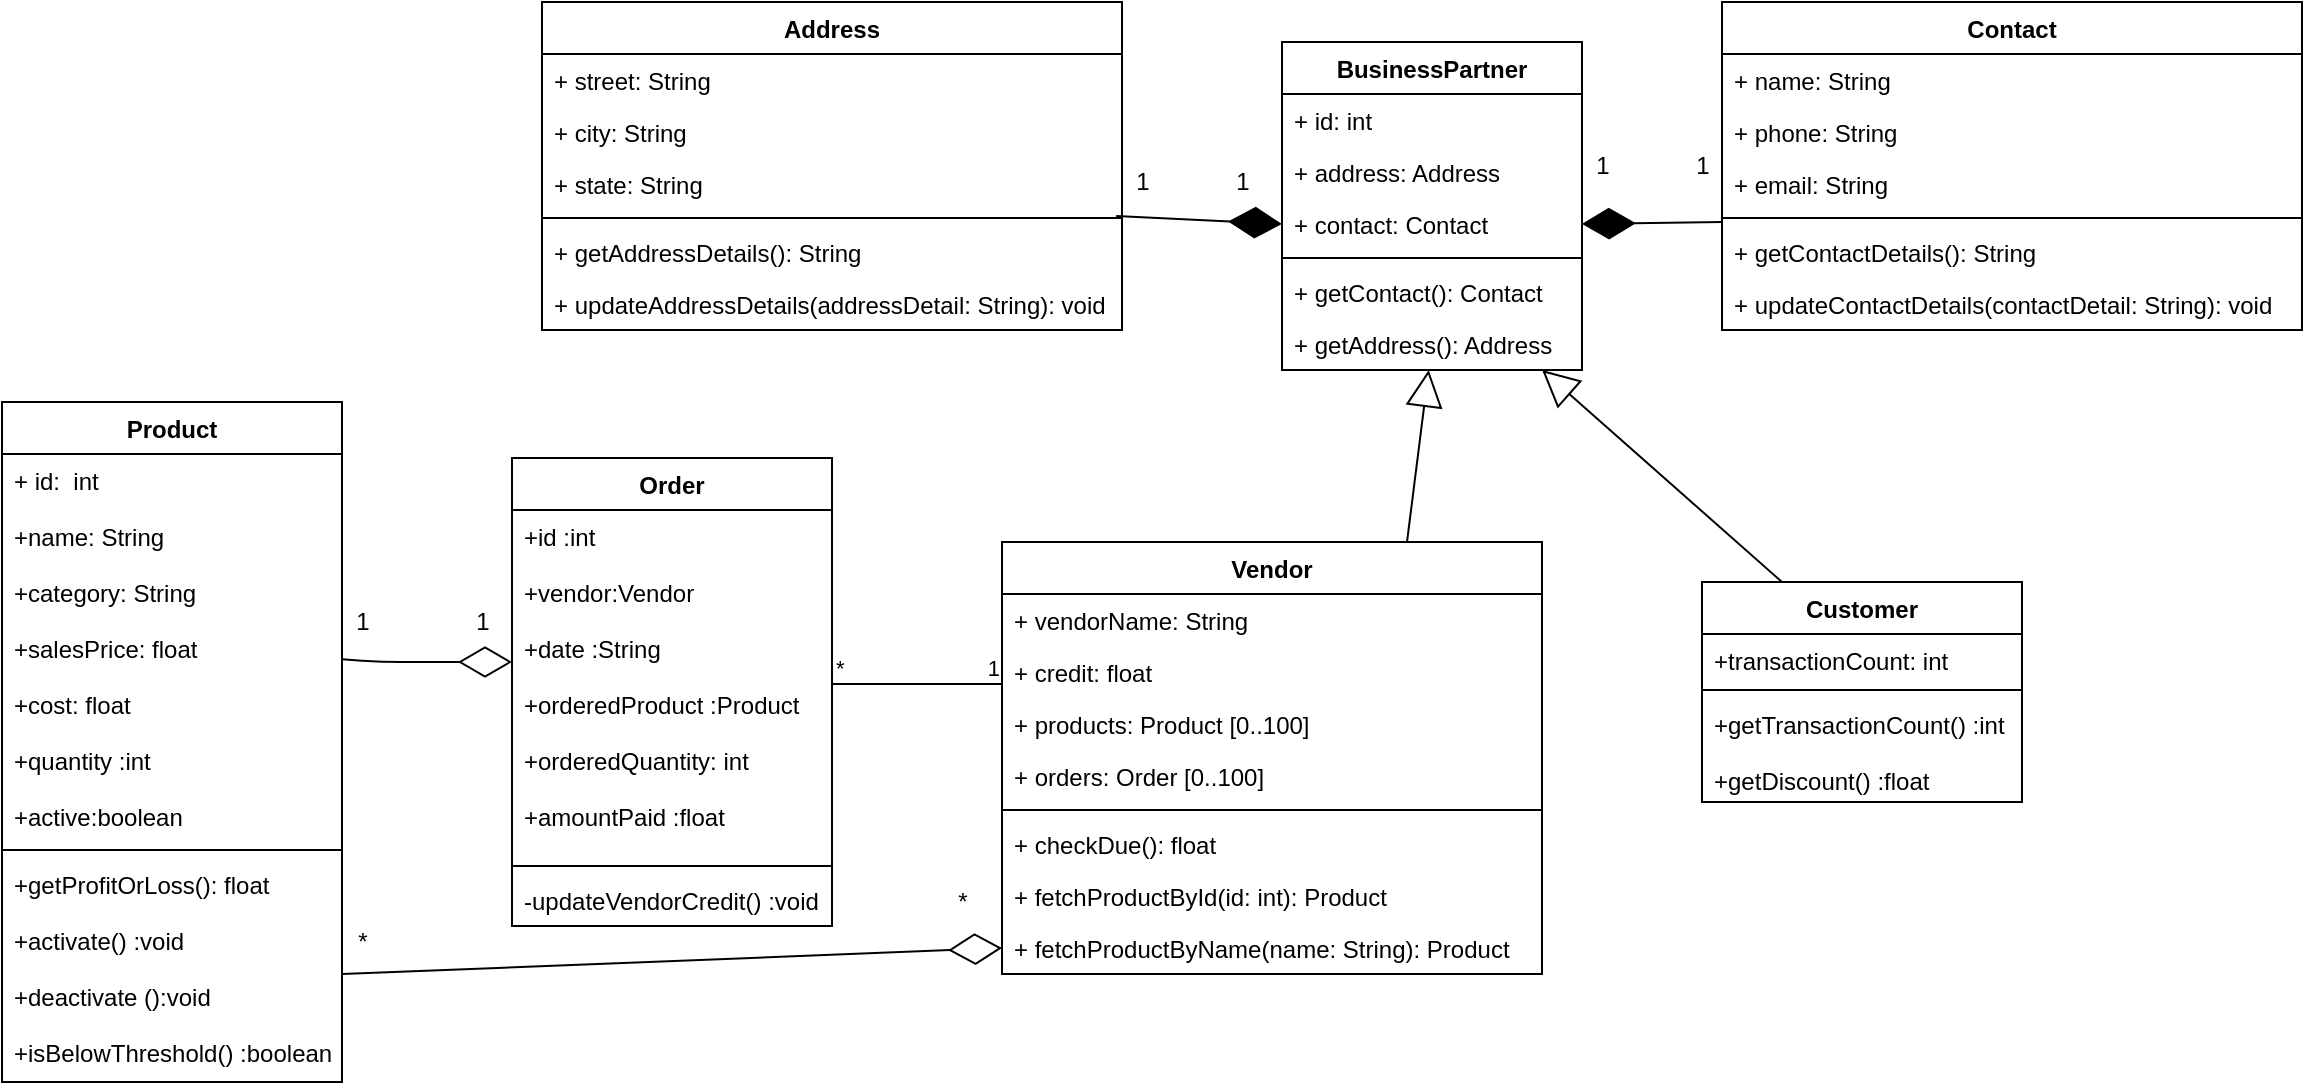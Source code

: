 <mxfile version="14.1.9" type="device"><diagram id="domObTGa2cGvw8GznO2Z" name="Page-1"><mxGraphModel dx="868" dy="1525" grid="1" gridSize="10" guides="1" tooltips="1" connect="1" arrows="1" fold="1" page="1" pageScale="1" pageWidth="850" pageHeight="1100" math="0" shadow="0"><root><mxCell id="0"/><mxCell id="1" parent="0"/><mxCell id="_4LUymMwbodAW7LjlZaq-1" value="Product" style="swimlane;fontStyle=1;align=center;verticalAlign=top;childLayout=stackLayout;horizontal=1;startSize=26;horizontalStack=0;resizeParent=1;resizeParentMax=0;resizeLast=0;collapsible=1;marginBottom=0;" parent="1" vertex="1"><mxGeometry x="10" y="-50" width="170" height="340" as="geometry"/></mxCell><mxCell id="_4LUymMwbodAW7LjlZaq-2" value="+ id:  int&#10;&#10;+name: String&#10;&#10;+category: String&#10;&#10;+salesPrice: float&#10;&#10;+cost: float&#10;&#10;+quantity :int&#10;&#10;+active:boolean&#10;" style="text;strokeColor=none;fillColor=none;align=left;verticalAlign=top;spacingLeft=4;spacingRight=4;overflow=hidden;rotatable=0;points=[[0,0.5],[1,0.5]];portConstraint=eastwest;" parent="_4LUymMwbodAW7LjlZaq-1" vertex="1"><mxGeometry y="26" width="170" height="194" as="geometry"/></mxCell><mxCell id="_4LUymMwbodAW7LjlZaq-3" value="" style="line;strokeWidth=1;fillColor=none;align=left;verticalAlign=middle;spacingTop=-1;spacingLeft=3;spacingRight=3;rotatable=0;labelPosition=right;points=[];portConstraint=eastwest;" parent="_4LUymMwbodAW7LjlZaq-1" vertex="1"><mxGeometry y="220" width="170" height="8" as="geometry"/></mxCell><mxCell id="_4LUymMwbodAW7LjlZaq-4" value="+getProfitOrLoss(): float&#10;&#10;+activate() :void&#10;&#10;+deactivate ():void&#10;&#10;+isBelowThreshold() :boolean&#10;" style="text;strokeColor=none;fillColor=none;align=left;verticalAlign=top;spacingLeft=4;spacingRight=4;overflow=hidden;rotatable=0;points=[[0,0.5],[1,0.5]];portConstraint=eastwest;" parent="_4LUymMwbodAW7LjlZaq-1" vertex="1"><mxGeometry y="228" width="170" height="112" as="geometry"/></mxCell><mxCell id="lI6-NIxdjg2Oa6dozj8g-1" value="Order" style="swimlane;fontStyle=1;align=center;verticalAlign=top;childLayout=stackLayout;horizontal=1;startSize=26;horizontalStack=0;resizeParent=1;resizeParentMax=0;resizeLast=0;collapsible=1;marginBottom=0;" vertex="1" parent="1"><mxGeometry x="265" y="-22" width="160" height="234" as="geometry"/></mxCell><mxCell id="lI6-NIxdjg2Oa6dozj8g-2" value="+id :int&#10;&#10;+vendor:Vendor&#10;&#10;+date :String&#10;&#10;+orderedProduct :Product&#10;&#10;+orderedQuantity: int&#10;&#10;+amountPaid :float&#10;&#10;" style="text;strokeColor=none;fillColor=none;align=left;verticalAlign=top;spacingLeft=4;spacingRight=4;overflow=hidden;rotatable=0;points=[[0,0.5],[1,0.5]];portConstraint=eastwest;" vertex="1" parent="lI6-NIxdjg2Oa6dozj8g-1"><mxGeometry y="26" width="160" height="174" as="geometry"/></mxCell><mxCell id="lI6-NIxdjg2Oa6dozj8g-3" value="" style="line;strokeWidth=1;fillColor=none;align=left;verticalAlign=middle;spacingTop=-1;spacingLeft=3;spacingRight=3;rotatable=0;labelPosition=right;points=[];portConstraint=eastwest;" vertex="1" parent="lI6-NIxdjg2Oa6dozj8g-1"><mxGeometry y="200" width="160" height="8" as="geometry"/></mxCell><mxCell id="lI6-NIxdjg2Oa6dozj8g-4" value="-updateVendorCredit() :void" style="text;strokeColor=none;fillColor=none;align=left;verticalAlign=top;spacingLeft=4;spacingRight=4;overflow=hidden;rotatable=0;points=[[0,0.5],[1,0.5]];portConstraint=eastwest;" vertex="1" parent="lI6-NIxdjg2Oa6dozj8g-1"><mxGeometry y="208" width="160" height="26" as="geometry"/></mxCell><mxCell id="lI6-NIxdjg2Oa6dozj8g-9" value="Customer" style="swimlane;fontStyle=1;align=center;verticalAlign=top;childLayout=stackLayout;horizontal=1;startSize=26;horizontalStack=0;resizeParent=1;resizeParentMax=0;resizeLast=0;collapsible=1;marginBottom=0;" vertex="1" parent="1"><mxGeometry x="860" y="40" width="160" height="110" as="geometry"/></mxCell><mxCell id="lI6-NIxdjg2Oa6dozj8g-10" value="+transactionCount: int&#10;" style="text;strokeColor=none;fillColor=none;align=left;verticalAlign=top;spacingLeft=4;spacingRight=4;overflow=hidden;rotatable=0;points=[[0,0.5],[1,0.5]];portConstraint=eastwest;" vertex="1" parent="lI6-NIxdjg2Oa6dozj8g-9"><mxGeometry y="26" width="160" height="24" as="geometry"/></mxCell><mxCell id="lI6-NIxdjg2Oa6dozj8g-11" value="" style="line;strokeWidth=1;fillColor=none;align=left;verticalAlign=middle;spacingTop=-1;spacingLeft=3;spacingRight=3;rotatable=0;labelPosition=right;points=[];portConstraint=eastwest;" vertex="1" parent="lI6-NIxdjg2Oa6dozj8g-9"><mxGeometry y="50" width="160" height="8" as="geometry"/></mxCell><mxCell id="lI6-NIxdjg2Oa6dozj8g-12" value="+getTransactionCount() :int&#10;&#10;+getDiscount() :float" style="text;strokeColor=none;fillColor=none;align=left;verticalAlign=top;spacingLeft=4;spacingRight=4;overflow=hidden;rotatable=0;points=[[0,0.5],[1,0.5]];portConstraint=eastwest;" vertex="1" parent="lI6-NIxdjg2Oa6dozj8g-9"><mxGeometry y="58" width="160" height="52" as="geometry"/></mxCell><mxCell id="lI6-NIxdjg2Oa6dozj8g-14" value="Vendor" style="swimlane;fontStyle=1;align=center;verticalAlign=top;childLayout=stackLayout;horizontal=1;startSize=26;horizontalStack=0;resizeParent=1;resizeParentMax=0;resizeLast=0;collapsible=1;marginBottom=0;" vertex="1" parent="1"><mxGeometry x="510" y="20" width="270" height="216" as="geometry"><mxRectangle x="200" y="120" width="80" height="26" as="alternateBounds"/></mxGeometry></mxCell><mxCell id="lI6-NIxdjg2Oa6dozj8g-15" value="+ vendorName: String" style="text;strokeColor=none;fillColor=none;align=left;verticalAlign=top;spacingLeft=4;spacingRight=4;overflow=hidden;rotatable=0;points=[[0,0.5],[1,0.5]];portConstraint=eastwest;" vertex="1" parent="lI6-NIxdjg2Oa6dozj8g-14"><mxGeometry y="26" width="270" height="26" as="geometry"/></mxCell><mxCell id="lI6-NIxdjg2Oa6dozj8g-16" value="+ credit: float" style="text;strokeColor=none;fillColor=none;align=left;verticalAlign=top;spacingLeft=4;spacingRight=4;overflow=hidden;rotatable=0;points=[[0,0.5],[1,0.5]];portConstraint=eastwest;" vertex="1" parent="lI6-NIxdjg2Oa6dozj8g-14"><mxGeometry y="52" width="270" height="26" as="geometry"/></mxCell><mxCell id="lI6-NIxdjg2Oa6dozj8g-17" value="+ products: Product [0..100]" style="text;strokeColor=none;fillColor=none;align=left;verticalAlign=top;spacingLeft=4;spacingRight=4;overflow=hidden;rotatable=0;points=[[0,0.5],[1,0.5]];portConstraint=eastwest;" vertex="1" parent="lI6-NIxdjg2Oa6dozj8g-14"><mxGeometry y="78" width="270" height="26" as="geometry"/></mxCell><mxCell id="lI6-NIxdjg2Oa6dozj8g-18" value="+ orders: Order [0..100]" style="text;strokeColor=none;fillColor=none;align=left;verticalAlign=top;spacingLeft=4;spacingRight=4;overflow=hidden;rotatable=0;points=[[0,0.5],[1,0.5]];portConstraint=eastwest;" vertex="1" parent="lI6-NIxdjg2Oa6dozj8g-14"><mxGeometry y="104" width="270" height="26" as="geometry"/></mxCell><mxCell id="lI6-NIxdjg2Oa6dozj8g-19" value="" style="line;strokeWidth=1;fillColor=none;align=left;verticalAlign=middle;spacingTop=-1;spacingLeft=3;spacingRight=3;rotatable=0;labelPosition=right;points=[];portConstraint=eastwest;" vertex="1" parent="lI6-NIxdjg2Oa6dozj8g-14"><mxGeometry y="130" width="270" height="8" as="geometry"/></mxCell><mxCell id="lI6-NIxdjg2Oa6dozj8g-20" value="+ checkDue(): float" style="text;strokeColor=none;fillColor=none;align=left;verticalAlign=top;spacingLeft=4;spacingRight=4;overflow=hidden;rotatable=0;points=[[0,0.5],[1,0.5]];portConstraint=eastwest;" vertex="1" parent="lI6-NIxdjg2Oa6dozj8g-14"><mxGeometry y="138" width="270" height="26" as="geometry"/></mxCell><mxCell id="lI6-NIxdjg2Oa6dozj8g-21" value="+ fetchProductById(id: int): Product" style="text;strokeColor=none;fillColor=none;align=left;verticalAlign=top;spacingLeft=4;spacingRight=4;overflow=hidden;rotatable=0;points=[[0,0.5],[1,0.5]];portConstraint=eastwest;" vertex="1" parent="lI6-NIxdjg2Oa6dozj8g-14"><mxGeometry y="164" width="270" height="26" as="geometry"/></mxCell><mxCell id="lI6-NIxdjg2Oa6dozj8g-22" value="+ fetchProductByName(name: String): Product" style="text;strokeColor=none;fillColor=none;align=left;verticalAlign=top;spacingLeft=4;spacingRight=4;overflow=hidden;rotatable=0;points=[[0,0.5],[1,0.5]];portConstraint=eastwest;" vertex="1" parent="lI6-NIxdjg2Oa6dozj8g-14"><mxGeometry y="190" width="270" height="26" as="geometry"/></mxCell><mxCell id="lI6-NIxdjg2Oa6dozj8g-23" value="BusinessPartner" style="swimlane;fontStyle=1;align=center;verticalAlign=top;childLayout=stackLayout;horizontal=1;startSize=26;horizontalStack=0;resizeParent=1;resizeParentMax=0;resizeLast=0;collapsible=1;marginBottom=0;" vertex="1" parent="1"><mxGeometry x="650" y="-230" width="150" height="164" as="geometry"><mxRectangle x="200" y="120" width="80" height="26" as="alternateBounds"/></mxGeometry></mxCell><mxCell id="lI6-NIxdjg2Oa6dozj8g-24" value="+ id: int" style="text;strokeColor=none;fillColor=none;align=left;verticalAlign=top;spacingLeft=4;spacingRight=4;overflow=hidden;rotatable=0;points=[[0,0.5],[1,0.5]];portConstraint=eastwest;" vertex="1" parent="lI6-NIxdjg2Oa6dozj8g-23"><mxGeometry y="26" width="150" height="26" as="geometry"/></mxCell><mxCell id="lI6-NIxdjg2Oa6dozj8g-25" value="+ address: Address" style="text;strokeColor=none;fillColor=none;align=left;verticalAlign=top;spacingLeft=4;spacingRight=4;overflow=hidden;rotatable=0;points=[[0,0.5],[1,0.5]];portConstraint=eastwest;" vertex="1" parent="lI6-NIxdjg2Oa6dozj8g-23"><mxGeometry y="52" width="150" height="26" as="geometry"/></mxCell><mxCell id="lI6-NIxdjg2Oa6dozj8g-26" value="+ contact: Contact" style="text;strokeColor=none;fillColor=none;align=left;verticalAlign=top;spacingLeft=4;spacingRight=4;overflow=hidden;rotatable=0;points=[[0,0.5],[1,0.5]];portConstraint=eastwest;" vertex="1" parent="lI6-NIxdjg2Oa6dozj8g-23"><mxGeometry y="78" width="150" height="26" as="geometry"/></mxCell><mxCell id="lI6-NIxdjg2Oa6dozj8g-27" value="" style="line;strokeWidth=1;fillColor=none;align=left;verticalAlign=middle;spacingTop=-1;spacingLeft=3;spacingRight=3;rotatable=0;labelPosition=right;points=[];portConstraint=eastwest;" vertex="1" parent="lI6-NIxdjg2Oa6dozj8g-23"><mxGeometry y="104" width="150" height="8" as="geometry"/></mxCell><mxCell id="lI6-NIxdjg2Oa6dozj8g-28" value="+ getContact(): Contact" style="text;strokeColor=none;fillColor=none;align=left;verticalAlign=top;spacingLeft=4;spacingRight=4;overflow=hidden;rotatable=0;points=[[0,0.5],[1,0.5]];portConstraint=eastwest;" vertex="1" parent="lI6-NIxdjg2Oa6dozj8g-23"><mxGeometry y="112" width="150" height="26" as="geometry"/></mxCell><mxCell id="lI6-NIxdjg2Oa6dozj8g-29" value="+ getAddress(): Address" style="text;strokeColor=none;fillColor=none;align=left;verticalAlign=top;spacingLeft=4;spacingRight=4;overflow=hidden;rotatable=0;points=[[0,0.5],[1,0.5]];portConstraint=eastwest;" vertex="1" parent="lI6-NIxdjg2Oa6dozj8g-23"><mxGeometry y="138" width="150" height="26" as="geometry"/></mxCell><mxCell id="lI6-NIxdjg2Oa6dozj8g-38" value="Contact" style="swimlane;fontStyle=1;align=center;verticalAlign=top;childLayout=stackLayout;horizontal=1;startSize=26;horizontalStack=0;resizeParent=1;resizeParentMax=0;resizeLast=0;collapsible=1;marginBottom=0;" vertex="1" parent="1"><mxGeometry x="870" y="-250" width="290" height="164" as="geometry"><mxRectangle x="200" y="120" width="80" height="26" as="alternateBounds"/></mxGeometry></mxCell><mxCell id="lI6-NIxdjg2Oa6dozj8g-39" value="+ name: String" style="text;strokeColor=none;fillColor=none;align=left;verticalAlign=top;spacingLeft=4;spacingRight=4;overflow=hidden;rotatable=0;points=[[0,0.5],[1,0.5]];portConstraint=eastwest;" vertex="1" parent="lI6-NIxdjg2Oa6dozj8g-38"><mxGeometry y="26" width="290" height="26" as="geometry"/></mxCell><mxCell id="lI6-NIxdjg2Oa6dozj8g-40" value="+ phone: String" style="text;strokeColor=none;fillColor=none;align=left;verticalAlign=top;spacingLeft=4;spacingRight=4;overflow=hidden;rotatable=0;points=[[0,0.5],[1,0.5]];portConstraint=eastwest;" vertex="1" parent="lI6-NIxdjg2Oa6dozj8g-38"><mxGeometry y="52" width="290" height="26" as="geometry"/></mxCell><mxCell id="lI6-NIxdjg2Oa6dozj8g-41" value="+ email: String" style="text;strokeColor=none;fillColor=none;align=left;verticalAlign=top;spacingLeft=4;spacingRight=4;overflow=hidden;rotatable=0;points=[[0,0.5],[1,0.5]];portConstraint=eastwest;" vertex="1" parent="lI6-NIxdjg2Oa6dozj8g-38"><mxGeometry y="78" width="290" height="26" as="geometry"/></mxCell><mxCell id="lI6-NIxdjg2Oa6dozj8g-42" value="" style="line;strokeWidth=1;fillColor=none;align=left;verticalAlign=middle;spacingTop=-1;spacingLeft=3;spacingRight=3;rotatable=0;labelPosition=right;points=[];portConstraint=eastwest;" vertex="1" parent="lI6-NIxdjg2Oa6dozj8g-38"><mxGeometry y="104" width="290" height="8" as="geometry"/></mxCell><mxCell id="lI6-NIxdjg2Oa6dozj8g-43" value="+ getContactDetails(): String" style="text;strokeColor=none;fillColor=none;align=left;verticalAlign=top;spacingLeft=4;spacingRight=4;overflow=hidden;rotatable=0;points=[[0,0.5],[1,0.5]];portConstraint=eastwest;" vertex="1" parent="lI6-NIxdjg2Oa6dozj8g-38"><mxGeometry y="112" width="290" height="26" as="geometry"/></mxCell><mxCell id="lI6-NIxdjg2Oa6dozj8g-44" value="+ updateContactDetails(contactDetail: String): void" style="text;strokeColor=none;fillColor=none;align=left;verticalAlign=top;spacingLeft=4;spacingRight=4;overflow=hidden;rotatable=0;points=[[0,0.5],[1,0.5]];portConstraint=eastwest;" vertex="1" parent="lI6-NIxdjg2Oa6dozj8g-38"><mxGeometry y="138" width="290" height="26" as="geometry"/></mxCell><mxCell id="lI6-NIxdjg2Oa6dozj8g-45" value="Address" style="swimlane;fontStyle=1;align=center;verticalAlign=top;childLayout=stackLayout;horizontal=1;startSize=26;horizontalStack=0;resizeParent=1;resizeParentMax=0;resizeLast=0;collapsible=1;marginBottom=0;" vertex="1" parent="1"><mxGeometry x="280" y="-250" width="290" height="164" as="geometry"><mxRectangle x="200" y="120" width="80" height="26" as="alternateBounds"/></mxGeometry></mxCell><mxCell id="lI6-NIxdjg2Oa6dozj8g-46" value="+ street: String" style="text;strokeColor=none;fillColor=none;align=left;verticalAlign=top;spacingLeft=4;spacingRight=4;overflow=hidden;rotatable=0;points=[[0,0.5],[1,0.5]];portConstraint=eastwest;" vertex="1" parent="lI6-NIxdjg2Oa6dozj8g-45"><mxGeometry y="26" width="290" height="26" as="geometry"/></mxCell><mxCell id="lI6-NIxdjg2Oa6dozj8g-47" value="+ city: String" style="text;strokeColor=none;fillColor=none;align=left;verticalAlign=top;spacingLeft=4;spacingRight=4;overflow=hidden;rotatable=0;points=[[0,0.5],[1,0.5]];portConstraint=eastwest;" vertex="1" parent="lI6-NIxdjg2Oa6dozj8g-45"><mxGeometry y="52" width="290" height="26" as="geometry"/></mxCell><mxCell id="lI6-NIxdjg2Oa6dozj8g-48" value="+ state: String" style="text;strokeColor=none;fillColor=none;align=left;verticalAlign=top;spacingLeft=4;spacingRight=4;overflow=hidden;rotatable=0;points=[[0,0.5],[1,0.5]];portConstraint=eastwest;" vertex="1" parent="lI6-NIxdjg2Oa6dozj8g-45"><mxGeometry y="78" width="290" height="26" as="geometry"/></mxCell><mxCell id="lI6-NIxdjg2Oa6dozj8g-49" value="" style="line;strokeWidth=1;fillColor=none;align=left;verticalAlign=middle;spacingTop=-1;spacingLeft=3;spacingRight=3;rotatable=0;labelPosition=right;points=[];portConstraint=eastwest;" vertex="1" parent="lI6-NIxdjg2Oa6dozj8g-45"><mxGeometry y="104" width="290" height="8" as="geometry"/></mxCell><mxCell id="lI6-NIxdjg2Oa6dozj8g-50" value="+ getAddressDetails(): String" style="text;strokeColor=none;fillColor=none;align=left;verticalAlign=top;spacingLeft=4;spacingRight=4;overflow=hidden;rotatable=0;points=[[0,0.5],[1,0.5]];portConstraint=eastwest;" vertex="1" parent="lI6-NIxdjg2Oa6dozj8g-45"><mxGeometry y="112" width="290" height="26" as="geometry"/></mxCell><mxCell id="lI6-NIxdjg2Oa6dozj8g-51" value="+ updateAddressDetails(addressDetail: String): void" style="text;strokeColor=none;fillColor=none;align=left;verticalAlign=top;spacingLeft=4;spacingRight=4;overflow=hidden;rotatable=0;points=[[0,0.5],[1,0.5]];portConstraint=eastwest;" vertex="1" parent="lI6-NIxdjg2Oa6dozj8g-45"><mxGeometry y="138" width="290" height="26" as="geometry"/></mxCell><mxCell id="lI6-NIxdjg2Oa6dozj8g-59" value="" style="endArrow=none;html=1;edgeStyle=orthogonalEdgeStyle;exitX=1;exitY=0.5;exitDx=0;exitDy=0;" edge="1" parent="1" source="lI6-NIxdjg2Oa6dozj8g-2"><mxGeometry relative="1" as="geometry"><mxPoint x="440" y="140" as="sourcePoint"/><mxPoint x="510" y="91" as="targetPoint"/></mxGeometry></mxCell><mxCell id="lI6-NIxdjg2Oa6dozj8g-60" value="*" style="edgeLabel;resizable=0;html=1;align=left;verticalAlign=bottom;" connectable="0" vertex="1" parent="lI6-NIxdjg2Oa6dozj8g-59"><mxGeometry x="-1" relative="1" as="geometry"/></mxCell><mxCell id="lI6-NIxdjg2Oa6dozj8g-61" value="1" style="edgeLabel;resizable=0;html=1;align=right;verticalAlign=bottom;" connectable="0" vertex="1" parent="lI6-NIxdjg2Oa6dozj8g-59"><mxGeometry x="1" relative="1" as="geometry"/></mxCell><mxCell id="lI6-NIxdjg2Oa6dozj8g-62" value="" style="endArrow=block;endSize=16;endFill=0;html=1;exitX=0.75;exitY=0;exitDx=0;exitDy=0;" edge="1" parent="1" source="lI6-NIxdjg2Oa6dozj8g-14" target="lI6-NIxdjg2Oa6dozj8g-29"><mxGeometry width="160" relative="1" as="geometry"><mxPoint x="590" y="-20" as="sourcePoint"/><mxPoint x="700" y="-62" as="targetPoint"/></mxGeometry></mxCell><mxCell id="lI6-NIxdjg2Oa6dozj8g-63" value="" style="endArrow=block;endSize=16;endFill=0;html=1;exitX=0.25;exitY=0;exitDx=0;exitDy=0;entryX=0.867;entryY=1;entryDx=0;entryDy=0;entryPerimeter=0;" edge="1" parent="1" source="lI6-NIxdjg2Oa6dozj8g-9" target="lI6-NIxdjg2Oa6dozj8g-29"><mxGeometry width="160" relative="1" as="geometry"><mxPoint x="590" y="-20" as="sourcePoint"/><mxPoint x="742" y="-70" as="targetPoint"/></mxGeometry></mxCell><mxCell id="lI6-NIxdjg2Oa6dozj8g-64" value="" style="endArrow=diamondThin;endFill=1;endSize=24;html=1;exitX=0.99;exitY=-0.192;exitDx=0;exitDy=0;exitPerimeter=0;entryX=0;entryY=0.5;entryDx=0;entryDy=0;" edge="1" parent="1" source="lI6-NIxdjg2Oa6dozj8g-50" target="lI6-NIxdjg2Oa6dozj8g-26"><mxGeometry width="160" relative="1" as="geometry"><mxPoint x="590" y="-20" as="sourcePoint"/><mxPoint x="690" y="-20" as="targetPoint"/></mxGeometry></mxCell><mxCell id="lI6-NIxdjg2Oa6dozj8g-65" value="" style="endArrow=diamondThin;endFill=1;endSize=24;html=1;exitX=0;exitY=-0.077;exitDx=0;exitDy=0;exitPerimeter=0;entryX=1;entryY=0.5;entryDx=0;entryDy=0;" edge="1" parent="1" source="lI6-NIxdjg2Oa6dozj8g-43" target="lI6-NIxdjg2Oa6dozj8g-26"><mxGeometry width="160" relative="1" as="geometry"><mxPoint x="590" y="-20" as="sourcePoint"/><mxPoint x="750" y="-20" as="targetPoint"/></mxGeometry></mxCell><mxCell id="lI6-NIxdjg2Oa6dozj8g-67" value="" style="endArrow=diamondThin;endFill=0;endSize=24;html=1;entryX=0;entryY=0.5;entryDx=0;entryDy=0;" edge="1" parent="1" target="lI6-NIxdjg2Oa6dozj8g-22"><mxGeometry width="160" relative="1" as="geometry"><mxPoint x="180" y="236" as="sourcePoint"/><mxPoint x="340" y="236" as="targetPoint"/></mxGeometry></mxCell><mxCell id="lI6-NIxdjg2Oa6dozj8g-68" value="" style="endArrow=diamondThin;endFill=0;endSize=24;html=1;" edge="1" parent="1" source="_4LUymMwbodAW7LjlZaq-2"><mxGeometry width="160" relative="1" as="geometry"><mxPoint x="185" y="80" as="sourcePoint"/><mxPoint x="265" y="80" as="targetPoint"/><Array as="points"><mxPoint x="200" y="80"/></Array></mxGeometry></mxCell><mxCell id="lI6-NIxdjg2Oa6dozj8g-71" value="1" style="text;html=1;align=center;verticalAlign=middle;resizable=0;points=[];autosize=1;" vertex="1" parent="1"><mxGeometry x="570" y="-170" width="20" height="20" as="geometry"/></mxCell><mxCell id="lI6-NIxdjg2Oa6dozj8g-72" value="1" style="text;html=1;align=center;verticalAlign=middle;resizable=0;points=[];autosize=1;" vertex="1" parent="1"><mxGeometry x="620" y="-170" width="20" height="20" as="geometry"/></mxCell><mxCell id="lI6-NIxdjg2Oa6dozj8g-73" value="1" style="text;html=1;align=center;verticalAlign=middle;resizable=0;points=[];autosize=1;" vertex="1" parent="1"><mxGeometry x="800" y="-178" width="20" height="20" as="geometry"/></mxCell><mxCell id="lI6-NIxdjg2Oa6dozj8g-74" value="1" style="text;html=1;align=center;verticalAlign=middle;resizable=0;points=[];autosize=1;" vertex="1" parent="1"><mxGeometry x="850" y="-178" width="20" height="20" as="geometry"/></mxCell><mxCell id="lI6-NIxdjg2Oa6dozj8g-75" value="1" style="text;html=1;align=center;verticalAlign=middle;resizable=0;points=[];autosize=1;" vertex="1" parent="1"><mxGeometry x="180" y="50" width="20" height="20" as="geometry"/></mxCell><mxCell id="lI6-NIxdjg2Oa6dozj8g-76" value="1" style="text;html=1;align=center;verticalAlign=middle;resizable=0;points=[];autosize=1;" vertex="1" parent="1"><mxGeometry x="240" y="50" width="20" height="20" as="geometry"/></mxCell><mxCell id="lI6-NIxdjg2Oa6dozj8g-77" value="*" style="text;html=1;align=center;verticalAlign=middle;resizable=0;points=[];autosize=1;" vertex="1" parent="1"><mxGeometry x="180" y="210" width="20" height="20" as="geometry"/></mxCell><mxCell id="lI6-NIxdjg2Oa6dozj8g-78" value="*" style="text;html=1;align=center;verticalAlign=middle;resizable=0;points=[];autosize=1;" vertex="1" parent="1"><mxGeometry x="480" y="190" width="20" height="20" as="geometry"/></mxCell></root></mxGraphModel></diagram></mxfile>
